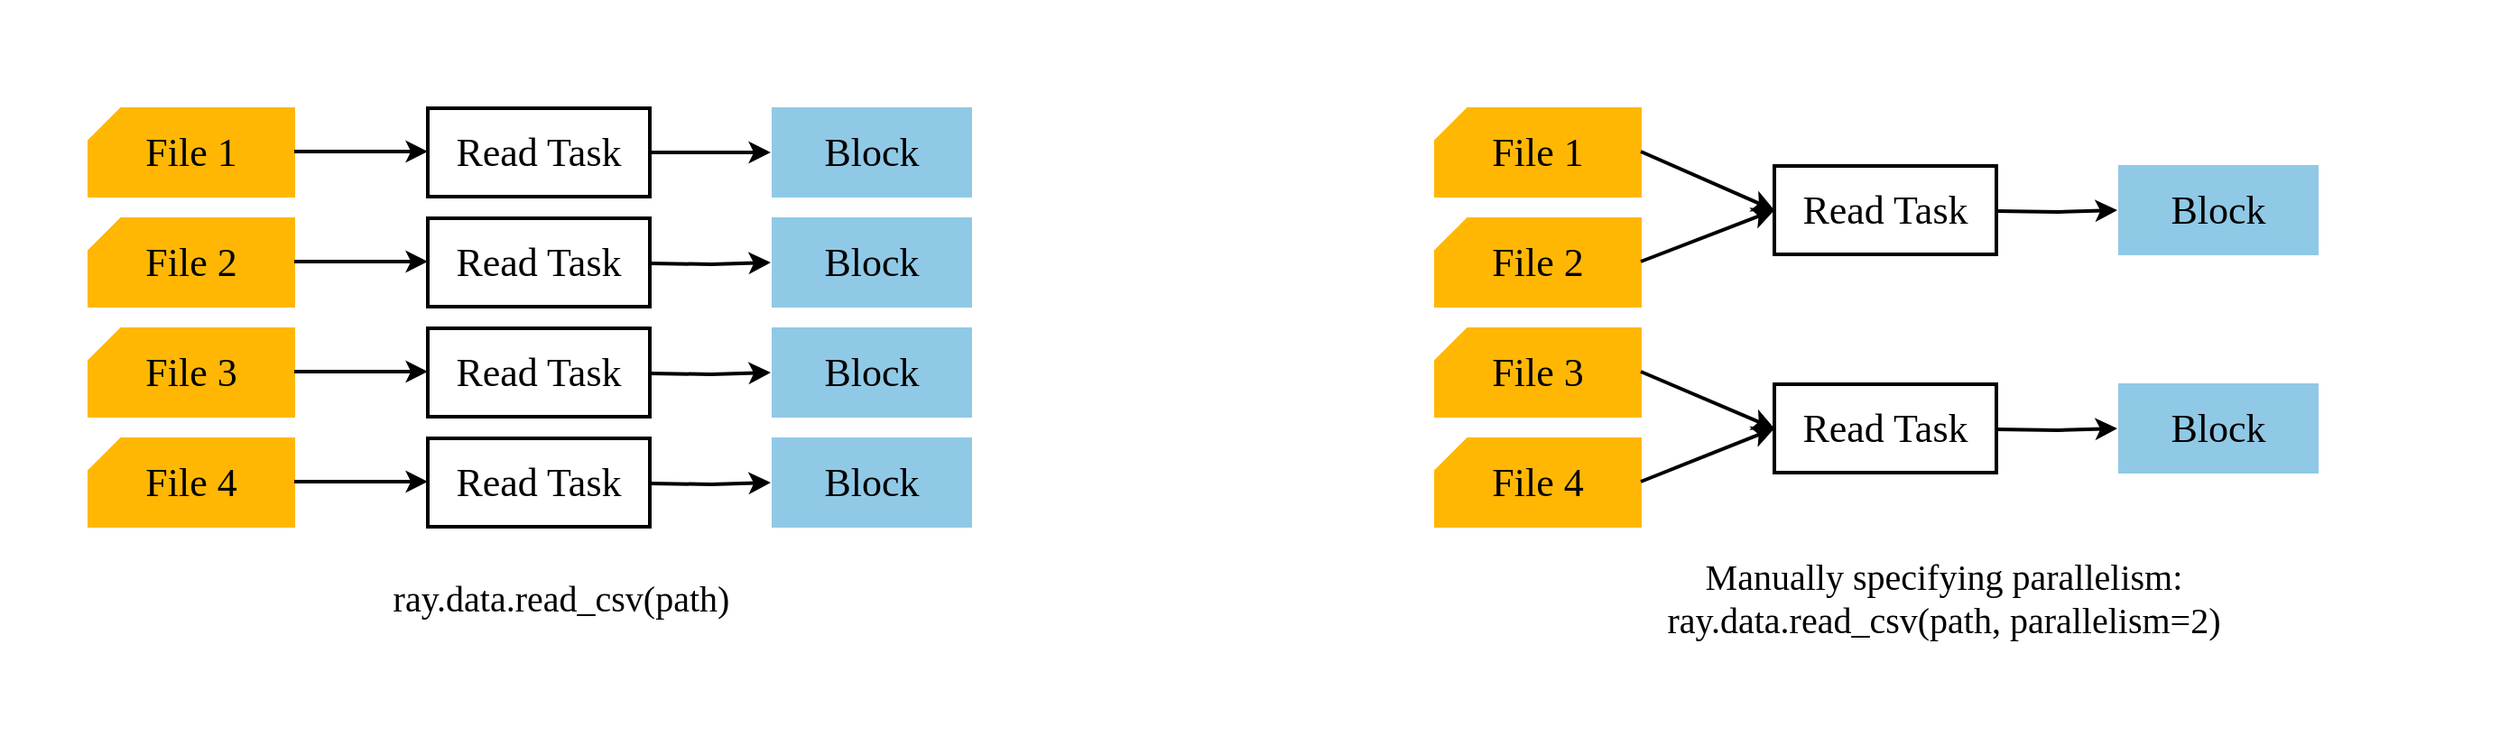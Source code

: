 <mxfile version="22.1.18" type="device">
  <diagram name="第 1 页" id="RiyzWxT4RloGqWYnUwmC">
    <mxGraphModel dx="1065" dy="700" grid="0" gridSize="10" guides="1" tooltips="1" connect="1" arrows="1" fold="1" page="1" pageScale="1" pageWidth="1654" pageHeight="2336" math="0" shadow="0">
      <root>
        <mxCell id="0" />
        <mxCell id="1" parent="0" />
        <mxCell id="L-c4Mu9GiuPDpKp_LTlZ-1" value="" style="rounded=0;whiteSpace=wrap;html=1;strokeColor=none;fillColor=none;" parent="1" vertex="1">
          <mxGeometry x="125" y="395" width="1384" height="407" as="geometry" />
        </mxCell>
        <mxCell id="P8Mqd3i1ZP-7e1r_wHSP-1" value="&lt;font style=&quot;font-size: 22px;&quot; face=&quot;Times New Roman&quot;&gt;File 1&lt;/font&gt;" style="shape=card;whiteSpace=wrap;html=1;size=18;fillColor=#FFB703;strokeColor=#FFB703;fontSize=22;" parent="1" vertex="1">
          <mxGeometry x="174" y="455" width="114" height="49" as="geometry" />
        </mxCell>
        <mxCell id="P8Mqd3i1ZP-7e1r_wHSP-2" value="&lt;font style=&quot;font-size: 22px;&quot; face=&quot;Times New Roman&quot;&gt;File 2&lt;/font&gt;" style="shape=card;whiteSpace=wrap;html=1;size=18;fillColor=#FFB703;strokeColor=#FFB703;fontSize=22;fontColor=#000000;" parent="1" vertex="1">
          <mxGeometry x="174" y="516" width="114" height="49" as="geometry" />
        </mxCell>
        <mxCell id="P8Mqd3i1ZP-7e1r_wHSP-3" value="&lt;font style=&quot;font-size: 22px;&quot; face=&quot;Times New Roman&quot;&gt;File 3&lt;/font&gt;" style="shape=card;whiteSpace=wrap;html=1;size=18;fillColor=#FFB703;strokeColor=#FFB703;fontSize=22;fontColor=#000000;" parent="1" vertex="1">
          <mxGeometry x="174" y="577" width="114" height="49" as="geometry" />
        </mxCell>
        <mxCell id="P8Mqd3i1ZP-7e1r_wHSP-4" value="&lt;font style=&quot;font-size: 22px;&quot; face=&quot;Times New Roman&quot;&gt;File 4&lt;/font&gt;" style="shape=card;whiteSpace=wrap;html=1;size=18;fillColor=#FFB703;strokeColor=#FFB703;fontSize=22;fontColor=#000000;" parent="1" vertex="1">
          <mxGeometry x="174" y="638" width="114" height="49" as="geometry" />
        </mxCell>
        <mxCell id="P8Mqd3i1ZP-7e1r_wHSP-5" value="" style="endArrow=classic;html=1;rounded=0;strokeWidth=2;fontSize=22;" parent="1" edge="1">
          <mxGeometry width="50" height="50" relative="1" as="geometry">
            <mxPoint x="288" y="479" as="sourcePoint" />
            <mxPoint x="362" y="479" as="targetPoint" />
          </mxGeometry>
        </mxCell>
        <mxCell id="P8Mqd3i1ZP-7e1r_wHSP-6" value="" style="endArrow=classic;html=1;rounded=0;strokeWidth=2;fontSize=22;" parent="1" edge="1">
          <mxGeometry width="50" height="50" relative="1" as="geometry">
            <mxPoint x="288" y="540" as="sourcePoint" />
            <mxPoint x="362" y="540" as="targetPoint" />
          </mxGeometry>
        </mxCell>
        <mxCell id="P8Mqd3i1ZP-7e1r_wHSP-7" value="" style="endArrow=classic;html=1;rounded=0;strokeWidth=2;fontSize=22;" parent="1" edge="1">
          <mxGeometry width="50" height="50" relative="1" as="geometry">
            <mxPoint x="288" y="601" as="sourcePoint" />
            <mxPoint x="362" y="601" as="targetPoint" />
          </mxGeometry>
        </mxCell>
        <mxCell id="P8Mqd3i1ZP-7e1r_wHSP-8" value="" style="endArrow=classic;html=1;rounded=0;strokeWidth=2;fontSize=22;" parent="1" edge="1">
          <mxGeometry width="50" height="50" relative="1" as="geometry">
            <mxPoint x="288" y="662" as="sourcePoint" />
            <mxPoint x="362" y="662" as="targetPoint" />
          </mxGeometry>
        </mxCell>
        <mxCell id="P8Mqd3i1ZP-7e1r_wHSP-17" style="edgeStyle=orthogonalEdgeStyle;rounded=0;orthogonalLoop=1;jettySize=auto;html=1;strokeWidth=2;fontSize=22;" parent="1" source="P8Mqd3i1ZP-7e1r_wHSP-9" edge="1">
          <mxGeometry relative="1" as="geometry">
            <mxPoint x="552" y="479.5" as="targetPoint" />
          </mxGeometry>
        </mxCell>
        <mxCell id="P8Mqd3i1ZP-7e1r_wHSP-9" value="&lt;font style=&quot;font-size: 22px;&quot; face=&quot;Times New Roman&quot;&gt;Read Task&lt;/font&gt;" style="rounded=0;whiteSpace=wrap;html=1;strokeWidth=2;fontSize=22;" parent="1" vertex="1">
          <mxGeometry x="362" y="455" width="123" height="49" as="geometry" />
        </mxCell>
        <mxCell id="P8Mqd3i1ZP-7e1r_wHSP-13" value="&lt;font style=&quot;font-size: 22px;&quot; face=&quot;Times New Roman&quot;&gt;Read Task&lt;/font&gt;" style="rounded=0;whiteSpace=wrap;html=1;strokeWidth=2;fontSize=22;" parent="1" vertex="1">
          <mxGeometry x="362" y="516" width="123" height="49" as="geometry" />
        </mxCell>
        <mxCell id="P8Mqd3i1ZP-7e1r_wHSP-14" value="&lt;font style=&quot;font-size: 22px;&quot; face=&quot;Times New Roman&quot;&gt;Read Task&lt;/font&gt;" style="rounded=0;whiteSpace=wrap;html=1;strokeWidth=2;fontSize=22;" parent="1" vertex="1">
          <mxGeometry x="362" y="577" width="123" height="49" as="geometry" />
        </mxCell>
        <mxCell id="P8Mqd3i1ZP-7e1r_wHSP-15" value="&lt;font style=&quot;font-size: 22px;&quot; face=&quot;Times New Roman&quot;&gt;Read Task&lt;/font&gt;" style="rounded=0;whiteSpace=wrap;html=1;strokeWidth=2;fontSize=22;" parent="1" vertex="1">
          <mxGeometry x="362" y="638" width="123" height="49" as="geometry" />
        </mxCell>
        <mxCell id="P8Mqd3i1ZP-7e1r_wHSP-16" value="&lt;font style=&quot;font-size: 22px;&quot; face=&quot;Times New Roman&quot;&gt;Block&lt;/font&gt;" style="rounded=0;whiteSpace=wrap;html=1;fillColor=#90C9E6;strokeColor=#90C9E6;fontSize=22;fontColor=default;" parent="1" vertex="1">
          <mxGeometry x="553" y="455" width="110" height="49" as="geometry" />
        </mxCell>
        <mxCell id="P8Mqd3i1ZP-7e1r_wHSP-18" style="edgeStyle=orthogonalEdgeStyle;rounded=0;orthogonalLoop=1;jettySize=auto;html=1;strokeWidth=2;fontSize=22;" parent="1" edge="1">
          <mxGeometry relative="1" as="geometry">
            <mxPoint x="552" y="540.5" as="targetPoint" />
            <mxPoint x="485" y="541" as="sourcePoint" />
          </mxGeometry>
        </mxCell>
        <mxCell id="P8Mqd3i1ZP-7e1r_wHSP-19" value="&lt;font style=&quot;font-size: 22px;&quot; face=&quot;Times New Roman&quot;&gt;Block&lt;/font&gt;" style="rounded=0;whiteSpace=wrap;html=1;fillColor=#90C9E6;strokeColor=#90C9E6;fontSize=22;fontColor=default;" parent="1" vertex="1">
          <mxGeometry x="553" y="516" width="110" height="49" as="geometry" />
        </mxCell>
        <mxCell id="P8Mqd3i1ZP-7e1r_wHSP-20" style="edgeStyle=orthogonalEdgeStyle;rounded=0;orthogonalLoop=1;jettySize=auto;html=1;strokeWidth=2;fontSize=22;" parent="1" edge="1">
          <mxGeometry relative="1" as="geometry">
            <mxPoint x="552" y="601.5" as="targetPoint" />
            <mxPoint x="485" y="602" as="sourcePoint" />
          </mxGeometry>
        </mxCell>
        <mxCell id="P8Mqd3i1ZP-7e1r_wHSP-21" value="&lt;font style=&quot;font-size: 22px;&quot; face=&quot;Times New Roman&quot;&gt;Block&lt;/font&gt;" style="rounded=0;whiteSpace=wrap;html=1;fillColor=#90C9E6;strokeColor=#90C9E6;fontSize=22;fontColor=default;" parent="1" vertex="1">
          <mxGeometry x="553" y="577" width="110" height="49" as="geometry" />
        </mxCell>
        <mxCell id="P8Mqd3i1ZP-7e1r_wHSP-22" style="edgeStyle=orthogonalEdgeStyle;rounded=0;orthogonalLoop=1;jettySize=auto;html=1;strokeWidth=2;fontSize=22;" parent="1" edge="1">
          <mxGeometry relative="1" as="geometry">
            <mxPoint x="552" y="662.5" as="targetPoint" />
            <mxPoint x="485" y="663" as="sourcePoint" />
          </mxGeometry>
        </mxCell>
        <mxCell id="P8Mqd3i1ZP-7e1r_wHSP-23" value="&lt;font style=&quot;font-size: 22px;&quot; face=&quot;Times New Roman&quot;&gt;Block&lt;/font&gt;" style="rounded=0;whiteSpace=wrap;html=1;fillColor=#90C9E6;strokeColor=#90C9E6;fontSize=22;fontColor=default;" parent="1" vertex="1">
          <mxGeometry x="553" y="638" width="110" height="49" as="geometry" />
        </mxCell>
        <mxCell id="P8Mqd3i1ZP-7e1r_wHSP-24" value="&lt;font style=&quot;font-size: 22px;&quot; face=&quot;Times New Roman&quot;&gt;File 1&lt;/font&gt;" style="shape=card;whiteSpace=wrap;html=1;size=18;fillColor=#FFB703;strokeColor=#FFB703;fontSize=22;fontColor=default;" parent="1" vertex="1">
          <mxGeometry x="920" y="455" width="114" height="49" as="geometry" />
        </mxCell>
        <mxCell id="P8Mqd3i1ZP-7e1r_wHSP-25" value="&lt;font style=&quot;font-size: 22px;&quot; face=&quot;Times New Roman&quot;&gt;File 2&lt;/font&gt;" style="shape=card;whiteSpace=wrap;html=1;size=18;fillColor=#FFB703;strokeColor=#FFB703;fontSize=22;fontColor=default;" parent="1" vertex="1">
          <mxGeometry x="920" y="516" width="114" height="49" as="geometry" />
        </mxCell>
        <mxCell id="P8Mqd3i1ZP-7e1r_wHSP-26" value="&lt;font style=&quot;font-size: 22px;&quot; face=&quot;Times New Roman&quot;&gt;File 3&lt;/font&gt;" style="shape=card;whiteSpace=wrap;html=1;size=18;fillColor=#FFB703;strokeColor=#FFB703;fontSize=22;fontColor=default;" parent="1" vertex="1">
          <mxGeometry x="920" y="577" width="114" height="49" as="geometry" />
        </mxCell>
        <mxCell id="P8Mqd3i1ZP-7e1r_wHSP-27" value="&lt;font style=&quot;font-size: 22px;&quot; face=&quot;Times New Roman&quot;&gt;File 4&lt;/font&gt;" style="shape=card;whiteSpace=wrap;html=1;size=18;fillColor=#FFB703;strokeColor=#FFB703;fontSize=22;fontColor=default;" parent="1" vertex="1">
          <mxGeometry x="920" y="638" width="114" height="49" as="geometry" />
        </mxCell>
        <mxCell id="P8Mqd3i1ZP-7e1r_wHSP-28" value="" style="endArrow=classic;html=1;rounded=0;strokeWidth=2;entryX=0;entryY=0.5;entryDx=0;entryDy=0;fontSize=22;" parent="1" target="P8Mqd3i1ZP-7e1r_wHSP-34" edge="1">
          <mxGeometry width="50" height="50" relative="1" as="geometry">
            <mxPoint x="1034" y="479" as="sourcePoint" />
            <mxPoint x="1108" y="479" as="targetPoint" />
          </mxGeometry>
        </mxCell>
        <mxCell id="P8Mqd3i1ZP-7e1r_wHSP-29" value="" style="endArrow=classic;html=1;rounded=0;strokeWidth=2;entryX=0;entryY=0.5;entryDx=0;entryDy=0;fontSize=22;" parent="1" target="P8Mqd3i1ZP-7e1r_wHSP-34" edge="1">
          <mxGeometry width="50" height="50" relative="1" as="geometry">
            <mxPoint x="1034" y="540" as="sourcePoint" />
            <mxPoint x="1108" y="540" as="targetPoint" />
          </mxGeometry>
        </mxCell>
        <mxCell id="P8Mqd3i1ZP-7e1r_wHSP-30" value="" style="endArrow=classic;html=1;rounded=0;strokeWidth=2;entryX=0;entryY=0.5;entryDx=0;entryDy=0;fontSize=22;" parent="1" target="P8Mqd3i1ZP-7e1r_wHSP-35" edge="1">
          <mxGeometry width="50" height="50" relative="1" as="geometry">
            <mxPoint x="1034" y="601" as="sourcePoint" />
            <mxPoint x="1108" y="601" as="targetPoint" />
          </mxGeometry>
        </mxCell>
        <mxCell id="P8Mqd3i1ZP-7e1r_wHSP-31" value="" style="endArrow=classic;html=1;rounded=0;strokeWidth=2;entryX=0;entryY=0.5;entryDx=0;entryDy=0;fontSize=22;" parent="1" target="P8Mqd3i1ZP-7e1r_wHSP-35" edge="1">
          <mxGeometry width="50" height="50" relative="1" as="geometry">
            <mxPoint x="1034" y="662" as="sourcePoint" />
            <mxPoint x="1108" y="662" as="targetPoint" />
          </mxGeometry>
        </mxCell>
        <mxCell id="P8Mqd3i1ZP-7e1r_wHSP-34" value="&lt;font style=&quot;font-size: 22px;&quot; face=&quot;Times New Roman&quot;&gt;Read Task&lt;/font&gt;" style="rounded=0;whiteSpace=wrap;html=1;strokeWidth=2;fontSize=22;" parent="1" vertex="1">
          <mxGeometry x="1108" y="487" width="123" height="49" as="geometry" />
        </mxCell>
        <mxCell id="P8Mqd3i1ZP-7e1r_wHSP-35" value="&lt;font style=&quot;font-size: 22px;&quot; face=&quot;Times New Roman&quot;&gt;Read Task&lt;/font&gt;" style="rounded=0;whiteSpace=wrap;html=1;strokeWidth=2;fontSize=22;" parent="1" vertex="1">
          <mxGeometry x="1108" y="608" width="123" height="49" as="geometry" />
        </mxCell>
        <mxCell id="P8Mqd3i1ZP-7e1r_wHSP-38" style="edgeStyle=orthogonalEdgeStyle;rounded=0;orthogonalLoop=1;jettySize=auto;html=1;strokeWidth=2;fontSize=22;" parent="1" edge="1">
          <mxGeometry relative="1" as="geometry">
            <mxPoint x="1298" y="511.5" as="targetPoint" />
            <mxPoint x="1231" y="512" as="sourcePoint" />
          </mxGeometry>
        </mxCell>
        <mxCell id="P8Mqd3i1ZP-7e1r_wHSP-39" value="&lt;font style=&quot;font-size: 22px;&quot; face=&quot;Times New Roman&quot;&gt;Block&lt;/font&gt;" style="rounded=0;whiteSpace=wrap;html=1;fillColor=#90C9E6;strokeColor=#90C9E6;fontSize=22;fontColor=default;" parent="1" vertex="1">
          <mxGeometry x="1299" y="487" width="110" height="49" as="geometry" />
        </mxCell>
        <mxCell id="P8Mqd3i1ZP-7e1r_wHSP-40" style="edgeStyle=orthogonalEdgeStyle;rounded=0;orthogonalLoop=1;jettySize=auto;html=1;strokeWidth=2;fontSize=22;" parent="1" edge="1">
          <mxGeometry relative="1" as="geometry">
            <mxPoint x="1298" y="632.5" as="targetPoint" />
            <mxPoint x="1231" y="633" as="sourcePoint" />
          </mxGeometry>
        </mxCell>
        <mxCell id="P8Mqd3i1ZP-7e1r_wHSP-41" value="&lt;font style=&quot;font-size: 22px;&quot; face=&quot;Times New Roman&quot;&gt;Block&lt;/font&gt;" style="rounded=0;whiteSpace=wrap;html=1;fillColor=#90C9E6;strokeColor=#90C9E6;fontSize=22;fontColor=default;" parent="1" vertex="1">
          <mxGeometry x="1299" y="608" width="110" height="49" as="geometry" />
        </mxCell>
        <mxCell id="P8Mqd3i1ZP-7e1r_wHSP-44" value="&lt;div style=&quot;font-size: 20px;&quot;&gt;&lt;span style=&quot;background-color: initial;&quot;&gt;&lt;font face=&quot;Garamond&quot;&gt;ray.data.read_csv(path)&lt;/font&gt;&lt;/span&gt;&lt;br&gt;&lt;/div&gt;" style="text;html=1;strokeColor=none;fillColor=none;align=center;verticalAlign=middle;whiteSpace=wrap;rounded=0;" parent="1" vertex="1">
          <mxGeometry x="216" y="695" width="440" height="62" as="geometry" />
        </mxCell>
        <mxCell id="P8Mqd3i1ZP-7e1r_wHSP-45" value="&lt;div style=&quot;font-size: 20px;&quot;&gt;&lt;div&gt;&lt;font face=&quot;Times New Roman&quot;&gt;Manually specifying parallelism:&lt;/font&gt;&lt;/div&gt;&lt;div&gt;&lt;font face=&quot;Garamond&quot;&gt;ray.data.read_csv(path, parallelism=2)&lt;/font&gt;&lt;/div&gt;&lt;/div&gt;" style="text;html=1;strokeColor=none;fillColor=none;align=center;verticalAlign=middle;whiteSpace=wrap;rounded=0;" parent="1" vertex="1">
          <mxGeometry x="982" y="695" width="440" height="62" as="geometry" />
        </mxCell>
      </root>
    </mxGraphModel>
  </diagram>
</mxfile>

